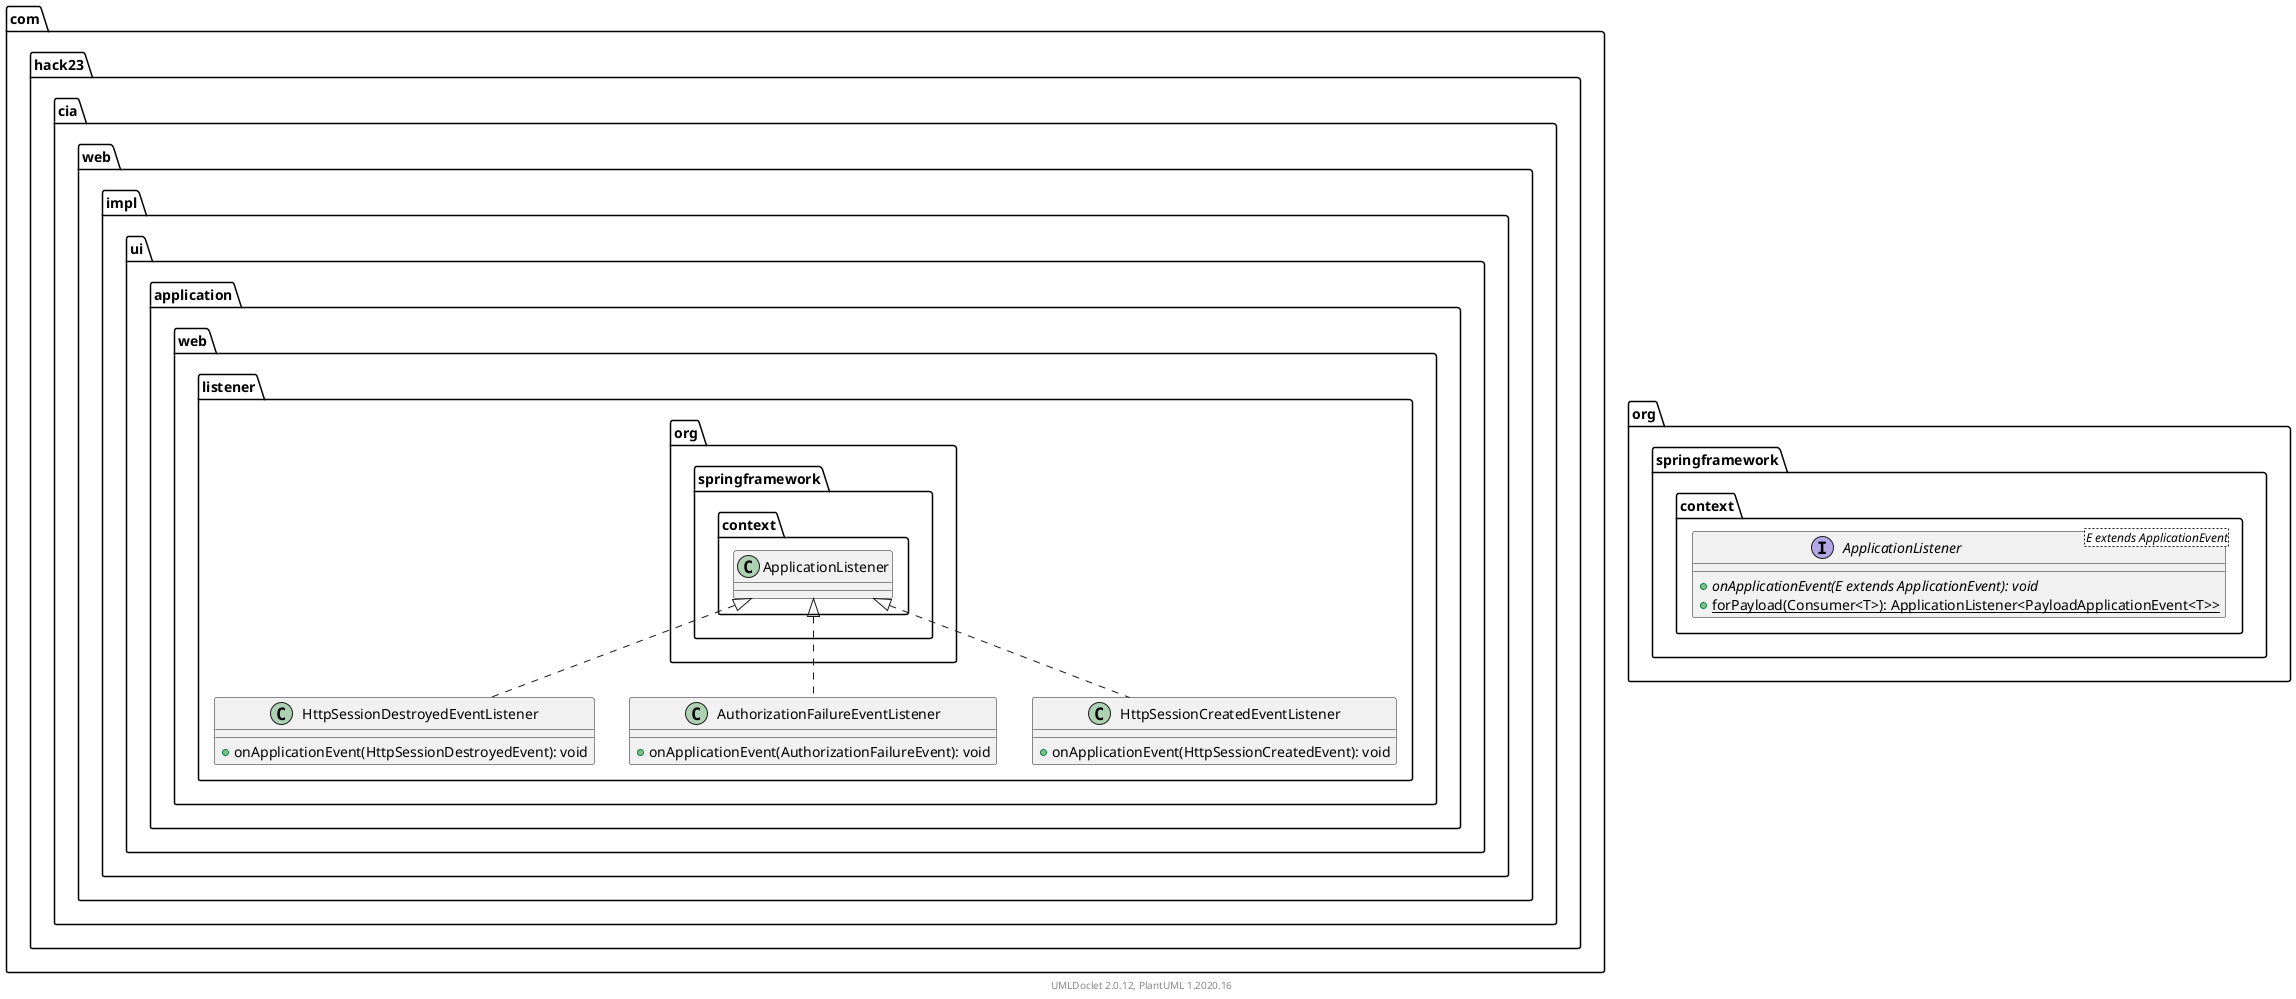 @startuml
    namespace com.hack23.cia.web.impl.ui.application.web.listener {

        class HttpSessionDestroyedEventListener [[HttpSessionDestroyedEventListener.html]] {
            +onApplicationEvent(HttpSessionDestroyedEvent): void
        }

        class AuthorizationFailureEventListener [[AuthorizationFailureEventListener.html]] {
            +onApplicationEvent(AuthorizationFailureEvent): void
        }

        class HttpSessionCreatedEventListener [[HttpSessionCreatedEventListener.html]] {
            +onApplicationEvent(HttpSessionCreatedEvent): void
        }

        org.springframework.context.ApplicationListener <|.. HttpSessionDestroyedEventListener
        org.springframework.context.ApplicationListener <|.. AuthorizationFailureEventListener
        org.springframework.context.ApplicationListener <|.. HttpSessionCreatedEventListener
    }

    namespace org.springframework.context {
        interface ApplicationListener<E extends ApplicationEvent> {
            {abstract} +onApplicationEvent(E extends ApplicationEvent): void
            {static} +forPayload(Consumer<T>): ApplicationListener<PayloadApplicationEvent<T>>
        }
    }

    center footer UMLDoclet 2.0.12, PlantUML 1.2020.16
@enduml
